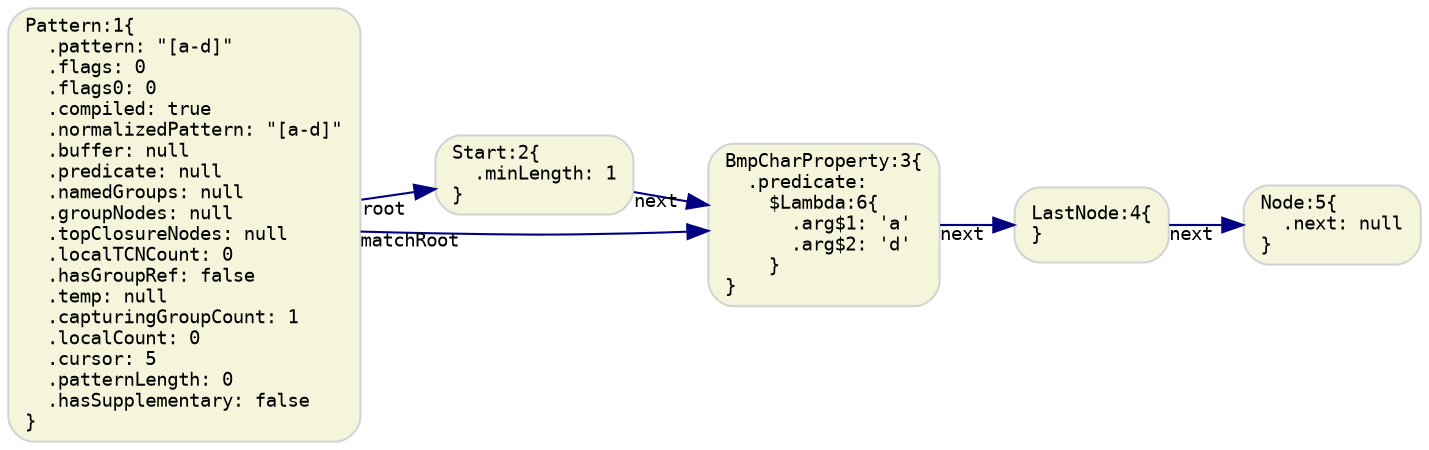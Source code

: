 digraph G {
  rankdir=LR;
  graph [fontname="Monospace", fontsize="11"]

  // default nodes
  node [fontname="Monospace", fontsize="9", shape="box", style="rounded,filled", color="LightGray", fillcolor="Beige"]
  1[ label="Pattern:1\{\l  .pattern: \"[a-d]\"\l  .flags: 0\l  .flags0: 0\l  .compiled: true\l  .normalizedPattern: \"[a-d]\"\l  .buffer: null\l  .predicate: null\l  .namedGroups: null\l  .groupNodes: null\l  .topClosureNodes: null\l  .localTCNCount: 0\l  .hasGroupRef: false\l  .temp: null\l  .capturingGroupCount: 1\l  .localCount: 0\l  .cursor: 5\l  .patternLength: 0\l  .hasSupplementary: false\l\}\l" ]
  2[ label="Start:2\{\l  .minLength: 1\l\}\l" ]
  3[ label="BmpCharProperty:3\{\l  .predicate:\l    $Lambda:6\{\l      .arg$1: 'a'\l      .arg$2: 'd'\l    \}\l\}\l" ]
  4[ label="LastNode:4\{\l\}\l" ]
  5[ label="Node:5\{\l  .next: null\l\}\l" ]

  // default edges
  edge [fontname="Monospace", fontsize="9", color="Navy"]
  4 -> 5 [ label="",  taillabel="next" ]
  3 -> 4 [ label="",  taillabel="next" ]
  2 -> 3 [ label="",  taillabel="next" ]
  1 -> 2 [ label="",  taillabel="root" ]
  1 -> 3 [ label="",  taillabel="matchRoot" ]
}
